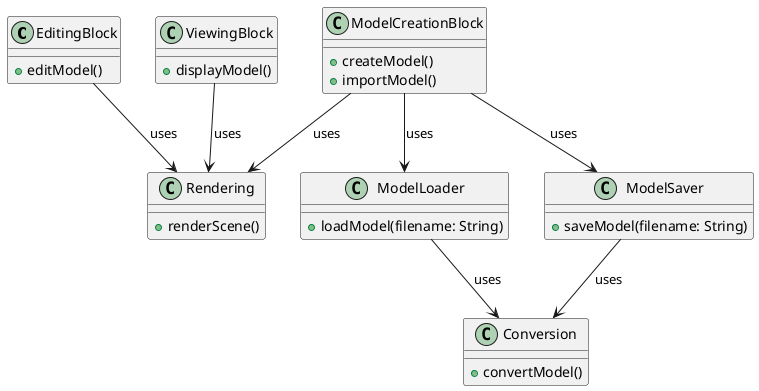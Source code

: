 @startuml

class EditingBlock {
  +editModel()
}

class ViewingBlock {
  +displayModel()
}

class ModelCreationBlock {
  +createModel()
  +importModel()
}

class Rendering {
  +renderScene()
}

class Conversion {
  +convertModel()
}

class ModelLoader {
  +loadModel(filename: String)
}

class ModelSaver {
  +saveModel(filename: String)
}

EditingBlock --> Rendering : uses
ViewingBlock --> Rendering : uses
ModelCreationBlock --> Rendering : uses
ModelCreationBlock --> ModelLoader : uses
ModelCreationBlock --> ModelSaver : uses
ModelLoader --> Conversion : uses
ModelSaver --> Conversion : uses

@enduml